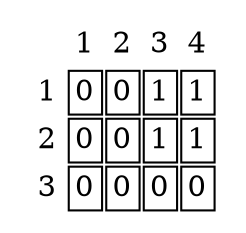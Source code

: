 graph matrix_16 {
	node [shape=none]
	tab [label=<<TABLE color="white"><TR><TD color="white"></TD><TD color="white">1</TD><TD color="white">2</TD><TD color="white">3</TD><TD color="white">4</TD></TR><TR><TD color="white">1</TD><TD color="black">0</TD><TD color="black">0</TD><TD color="black">1</TD><TD color="black">1</TD></TR><TR><TD color="white">2</TD><TD color="black">0</TD><TD color="black">0</TD><TD color="black">1</TD><TD color="black">1</TD></TR><TR><TD color="white">3</TD><TD color="black">0</TD><TD color="black">0</TD><TD color="black">0</TD><TD color="black">0</TD></TR></TABLE>>]
}
